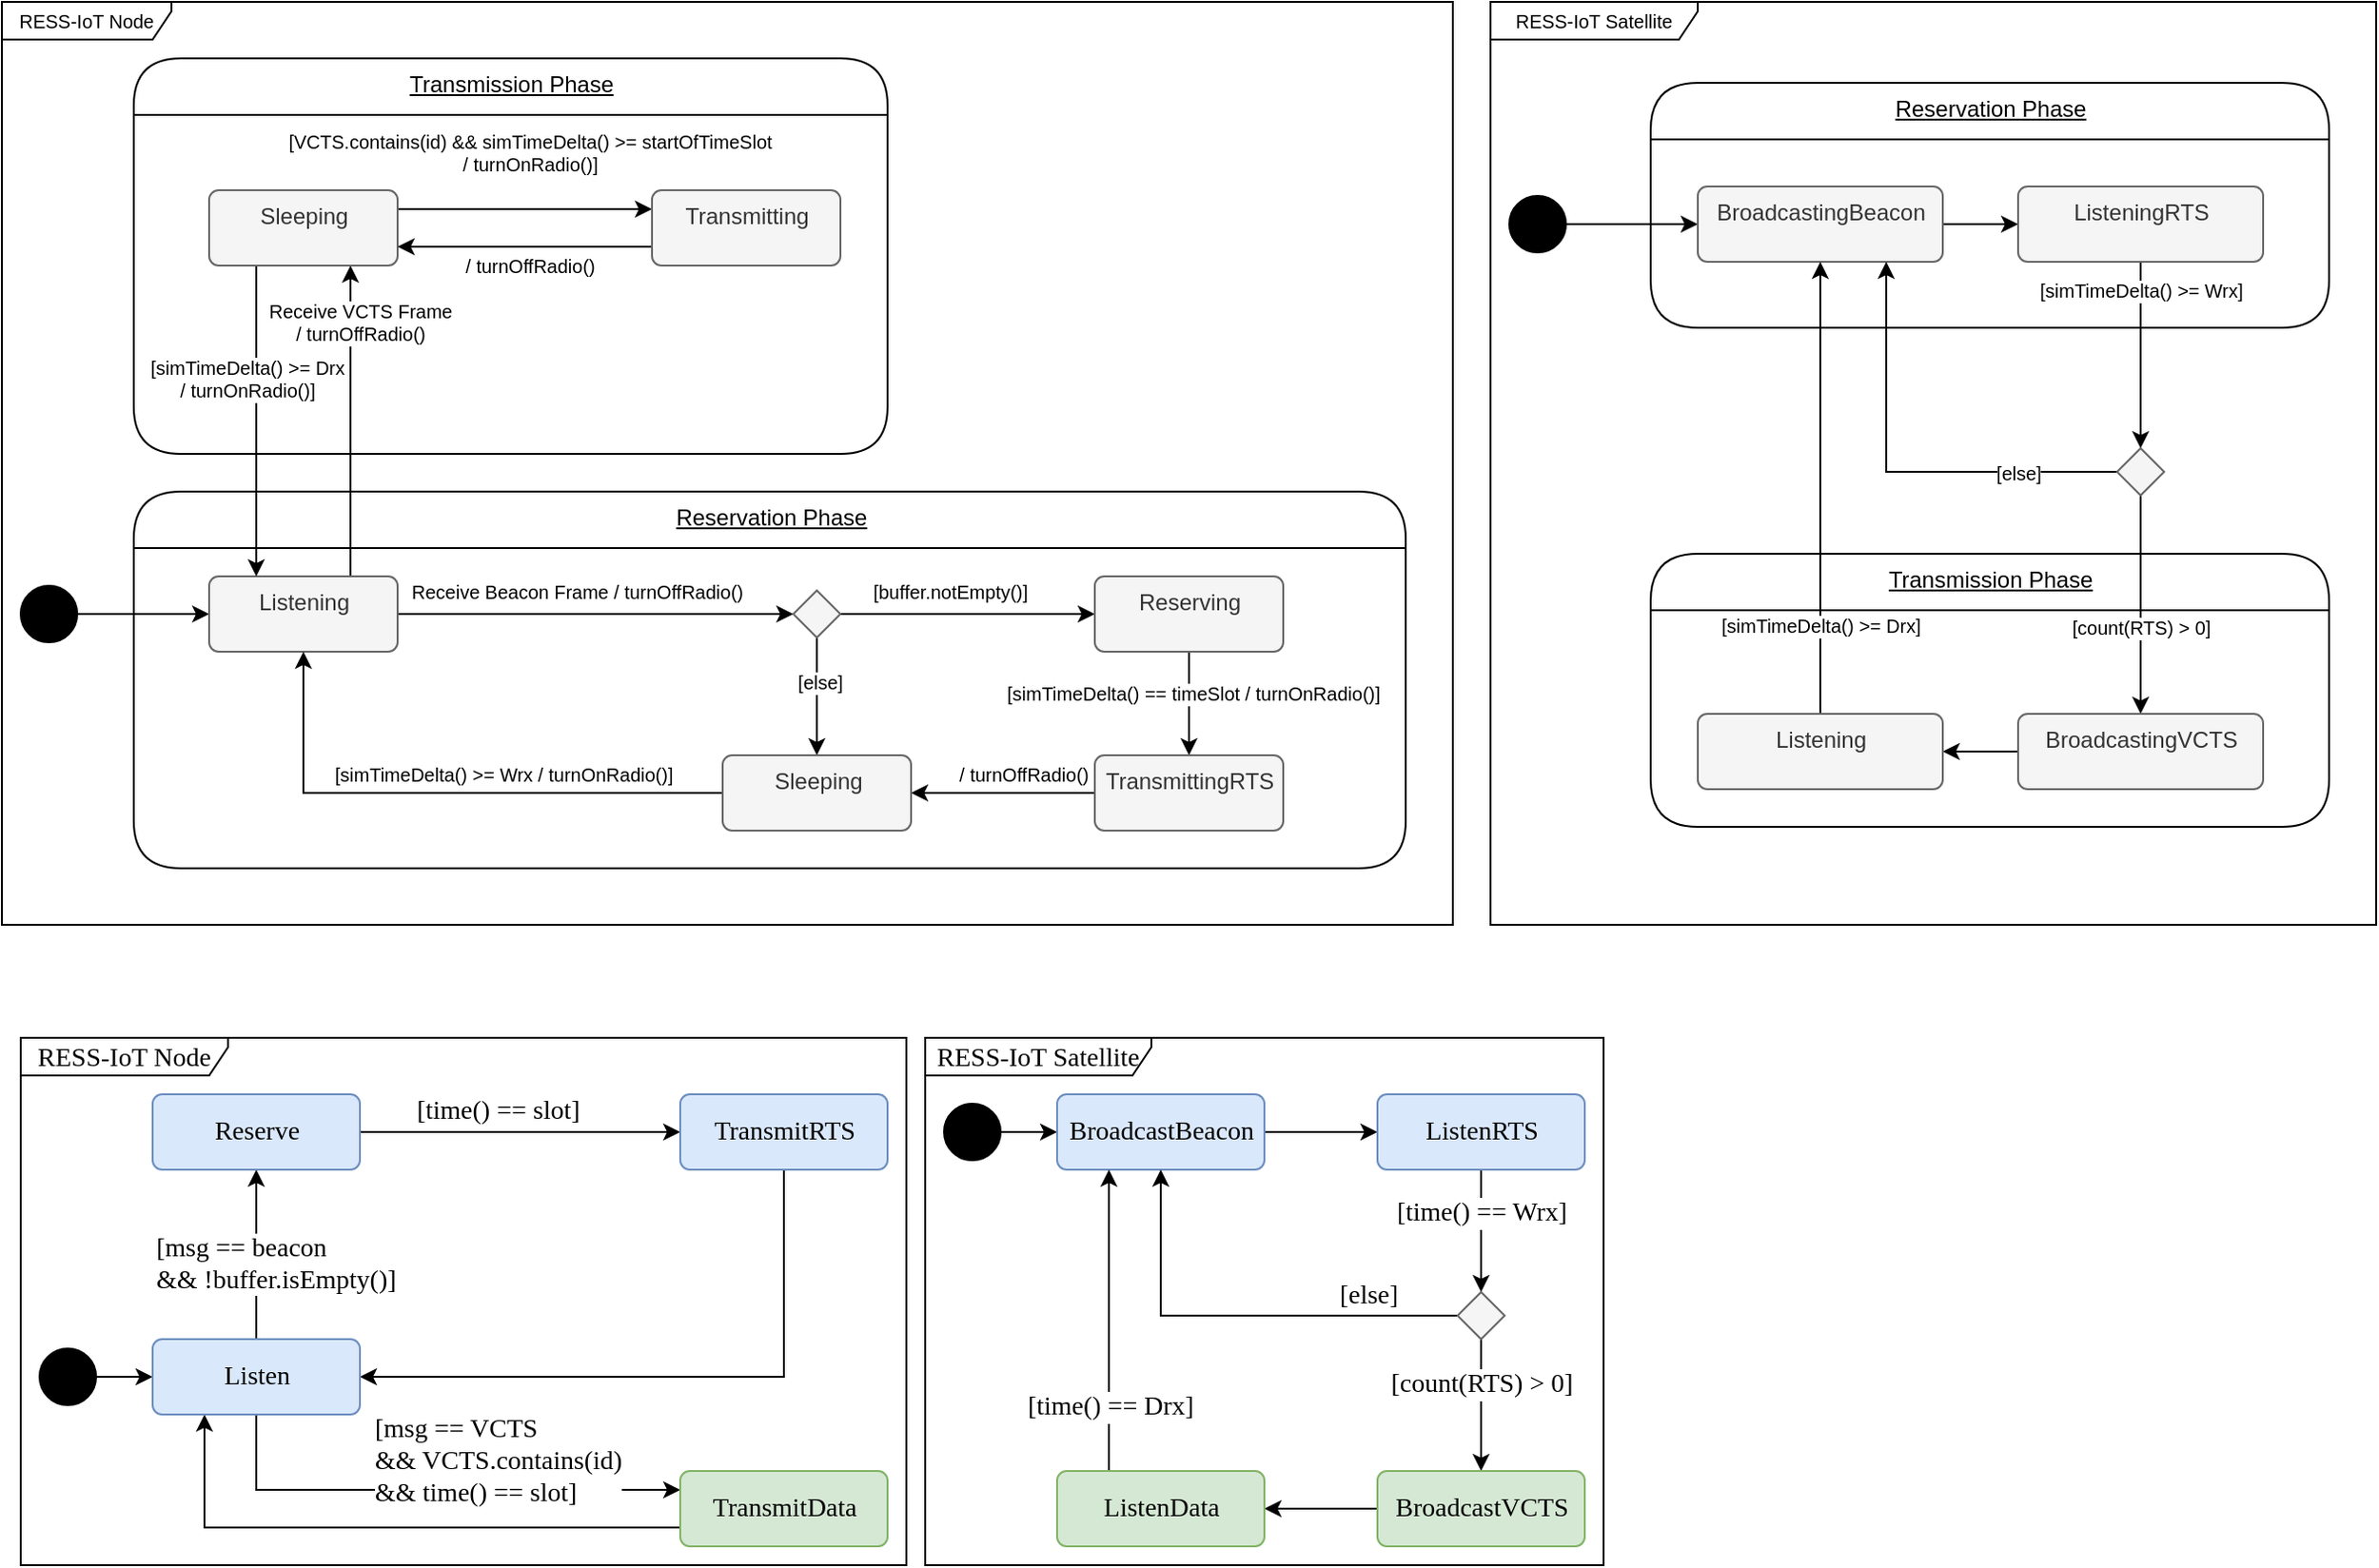 <mxfile version="23.1.1" type="device">
  <diagram name="Page-1" id="oDc3wpAQfI7ioU7hYmMU">
    <mxGraphModel dx="2607" dy="1495" grid="1" gridSize="10" guides="1" tooltips="1" connect="1" arrows="1" fold="1" page="1" pageScale="1" pageWidth="850" pageHeight="1100" math="0" shadow="0">
      <root>
        <mxCell id="0" />
        <mxCell id="1" parent="0" />
        <mxCell id="FGtBUyL6JA8Mm2RDhYlo-16" value="RESS-IoT Node" style="shape=umlFrame;whiteSpace=wrap;html=1;fontSize=10;width=90;height=20;" parent="1" vertex="1">
          <mxGeometry x="10" y="60" width="770" height="490" as="geometry" />
        </mxCell>
        <mxCell id="JEK4tEj3AflBzS3-uIfd-3" value="Transmission Phase" style="swimlane;fontStyle=4;align=center;verticalAlign=top;childLayout=stackLayout;horizontal=1;startSize=30;horizontalStack=0;resizeParent=1;resizeParentMax=0;resizeLast=0;collapsible=0;marginBottom=0;html=1;rounded=1;absoluteArcSize=1;arcSize=50;" parent="1" vertex="1">
          <mxGeometry x="80" y="90" width="400" height="210" as="geometry" />
        </mxCell>
        <mxCell id="JEK4tEj3AflBzS3-uIfd-10" value="Reservation Phase" style="swimlane;fontStyle=4;align=center;verticalAlign=top;childLayout=stackLayout;horizontal=1;startSize=30;horizontalStack=0;resizeParent=1;resizeParentMax=0;resizeLast=0;collapsible=0;marginBottom=0;html=1;rounded=1;absoluteArcSize=1;arcSize=50;" parent="1" vertex="1">
          <mxGeometry x="80" y="320" width="675" height="200" as="geometry" />
        </mxCell>
        <mxCell id="JEK4tEj3AflBzS3-uIfd-16" style="edgeStyle=orthogonalEdgeStyle;rounded=0;orthogonalLoop=1;jettySize=auto;html=1;" parent="1" source="JEK4tEj3AflBzS3-uIfd-11" target="JEK4tEj3AflBzS3-uIfd-15" edge="1">
          <mxGeometry relative="1" as="geometry" />
        </mxCell>
        <mxCell id="JEK4tEj3AflBzS3-uIfd-11" value="" style="ellipse;fillColor=strokeColor;" parent="1" vertex="1">
          <mxGeometry x="20" y="370" width="30" height="30" as="geometry" />
        </mxCell>
        <mxCell id="JEK4tEj3AflBzS3-uIfd-19" style="edgeStyle=orthogonalEdgeStyle;rounded=0;orthogonalLoop=1;jettySize=auto;html=1;" parent="1" source="JEK4tEj3AflBzS3-uIfd-15" target="JEK4tEj3AflBzS3-uIfd-18" edge="1">
          <mxGeometry relative="1" as="geometry" />
        </mxCell>
        <mxCell id="JEK4tEj3AflBzS3-uIfd-29" value="Receive Beacon Frame / turnOffRadio()" style="edgeLabel;html=1;align=center;verticalAlign=middle;resizable=0;points=[];fontSize=10;" parent="JEK4tEj3AflBzS3-uIfd-19" vertex="1" connectable="0">
          <mxGeometry x="-0.206" y="-2" relative="1" as="geometry">
            <mxPoint x="11" y="-14" as="offset" />
          </mxGeometry>
        </mxCell>
        <mxCell id="FGtBUyL6JA8Mm2RDhYlo-7" style="edgeStyle=orthogonalEdgeStyle;rounded=0;orthogonalLoop=1;jettySize=auto;html=1;fontSize=10;exitX=0.75;exitY=0;exitDx=0;exitDy=0;entryX=0.75;entryY=1;entryDx=0;entryDy=0;" parent="1" source="JEK4tEj3AflBzS3-uIfd-15" target="FGtBUyL6JA8Mm2RDhYlo-6" edge="1">
          <mxGeometry relative="1" as="geometry" />
        </mxCell>
        <mxCell id="FGtBUyL6JA8Mm2RDhYlo-8" value="Receive VCTS Frame&lt;br&gt;/ turnOffRadio()" style="edgeLabel;html=1;align=center;verticalAlign=middle;resizable=0;points=[];fontSize=10;" parent="FGtBUyL6JA8Mm2RDhYlo-7" vertex="1" connectable="0">
          <mxGeometry x="0.319" y="-1" relative="1" as="geometry">
            <mxPoint x="4" y="-26" as="offset" />
          </mxGeometry>
        </mxCell>
        <mxCell id="JEK4tEj3AflBzS3-uIfd-15" value="Listening" style="html=1;align=center;verticalAlign=top;rounded=1;absoluteArcSize=1;arcSize=10;dashed=0;fillColor=#f5f5f5;fontColor=#333333;strokeColor=#666666;" parent="1" vertex="1">
          <mxGeometry x="120" y="365" width="100" height="40" as="geometry" />
        </mxCell>
        <mxCell id="JEK4tEj3AflBzS3-uIfd-22" style="edgeStyle=orthogonalEdgeStyle;rounded=0;orthogonalLoop=1;jettySize=auto;html=1;" parent="1" source="JEK4tEj3AflBzS3-uIfd-18" target="JEK4tEj3AflBzS3-uIfd-21" edge="1">
          <mxGeometry relative="1" as="geometry" />
        </mxCell>
        <mxCell id="FGtBUyL6JA8Mm2RDhYlo-1" value="[buffer.notEmpty()]" style="edgeLabel;html=1;align=center;verticalAlign=middle;resizable=0;points=[];fontSize=10;" parent="JEK4tEj3AflBzS3-uIfd-22" vertex="1" connectable="0">
          <mxGeometry x="-0.139" y="-3" relative="1" as="geometry">
            <mxPoint y="-15" as="offset" />
          </mxGeometry>
        </mxCell>
        <mxCell id="JEK4tEj3AflBzS3-uIfd-28" style="edgeStyle=orthogonalEdgeStyle;rounded=0;orthogonalLoop=1;jettySize=auto;html=1;" parent="1" source="JEK4tEj3AflBzS3-uIfd-18" target="JEK4tEj3AflBzS3-uIfd-24" edge="1">
          <mxGeometry relative="1" as="geometry" />
        </mxCell>
        <mxCell id="FGtBUyL6JA8Mm2RDhYlo-4" value="[else]" style="edgeLabel;html=1;align=center;verticalAlign=middle;resizable=0;points=[];fontSize=10;" parent="JEK4tEj3AflBzS3-uIfd-28" vertex="1" connectable="0">
          <mxGeometry x="-0.257" y="1" relative="1" as="geometry">
            <mxPoint as="offset" />
          </mxGeometry>
        </mxCell>
        <mxCell id="JEK4tEj3AflBzS3-uIfd-18" value="" style="rhombus;whiteSpace=wrap;html=1;fillColor=#f5f5f5;fontColor=#333333;strokeColor=#666666;" parent="1" vertex="1">
          <mxGeometry x="430" y="372.5" width="25" height="25" as="geometry" />
        </mxCell>
        <mxCell id="JEK4tEj3AflBzS3-uIfd-25" style="edgeStyle=orthogonalEdgeStyle;rounded=0;orthogonalLoop=1;jettySize=auto;html=1;" parent="1" source="JEK4tEj3AflBzS3-uIfd-21" target="JEK4tEj3AflBzS3-uIfd-23" edge="1">
          <mxGeometry relative="1" as="geometry">
            <Array as="points">
              <mxPoint x="640" y="430" />
              <mxPoint x="640" y="430" />
            </Array>
          </mxGeometry>
        </mxCell>
        <mxCell id="FGtBUyL6JA8Mm2RDhYlo-2" value="[simTimeDelta() == timeSlot / turnOnRadio()]" style="edgeLabel;html=1;align=center;verticalAlign=middle;resizable=0;points=[];fontSize=10;" parent="JEK4tEj3AflBzS3-uIfd-25" vertex="1" connectable="0">
          <mxGeometry x="-0.221" y="2" relative="1" as="geometry">
            <mxPoint as="offset" />
          </mxGeometry>
        </mxCell>
        <mxCell id="JEK4tEj3AflBzS3-uIfd-21" value="Reserving" style="html=1;align=center;verticalAlign=top;rounded=1;absoluteArcSize=1;arcSize=10;dashed=0;fillColor=#f5f5f5;fontColor=#333333;strokeColor=#666666;" parent="1" vertex="1">
          <mxGeometry x="590" y="365" width="100" height="40" as="geometry" />
        </mxCell>
        <mxCell id="JEK4tEj3AflBzS3-uIfd-26" style="edgeStyle=orthogonalEdgeStyle;rounded=0;orthogonalLoop=1;jettySize=auto;html=1;" parent="1" source="JEK4tEj3AflBzS3-uIfd-23" target="JEK4tEj3AflBzS3-uIfd-24" edge="1">
          <mxGeometry relative="1" as="geometry" />
        </mxCell>
        <mxCell id="FGtBUyL6JA8Mm2RDhYlo-3" value="/ turnOffRadio()" style="edgeLabel;html=1;align=center;verticalAlign=middle;resizable=0;points=[];fontSize=10;" parent="JEK4tEj3AflBzS3-uIfd-26" vertex="1" connectable="0">
          <mxGeometry x="0.345" y="-4" relative="1" as="geometry">
            <mxPoint x="27" y="-6" as="offset" />
          </mxGeometry>
        </mxCell>
        <mxCell id="JEK4tEj3AflBzS3-uIfd-23" value="TransmittingRTS" style="html=1;align=center;verticalAlign=top;rounded=1;absoluteArcSize=1;arcSize=10;dashed=0;fillColor=#f5f5f5;fontColor=#333333;strokeColor=#666666;" parent="1" vertex="1">
          <mxGeometry x="590" y="460" width="100" height="40" as="geometry" />
        </mxCell>
        <mxCell id="JEK4tEj3AflBzS3-uIfd-27" style="edgeStyle=orthogonalEdgeStyle;rounded=0;orthogonalLoop=1;jettySize=auto;html=1;" parent="1" source="JEK4tEj3AflBzS3-uIfd-24" target="JEK4tEj3AflBzS3-uIfd-15" edge="1">
          <mxGeometry relative="1" as="geometry" />
        </mxCell>
        <mxCell id="FGtBUyL6JA8Mm2RDhYlo-5" value="[simTimeDelta() &amp;gt;= Wrx / turnOnRadio()]" style="edgeLabel;html=1;align=center;verticalAlign=middle;resizable=0;points=[];fontSize=10;" parent="JEK4tEj3AflBzS3-uIfd-27" vertex="1" connectable="0">
          <mxGeometry x="-0.143" y="3" relative="1" as="geometry">
            <mxPoint x="11" y="-13" as="offset" />
          </mxGeometry>
        </mxCell>
        <mxCell id="JEK4tEj3AflBzS3-uIfd-24" value="Sleeping" style="html=1;align=center;verticalAlign=top;rounded=1;absoluteArcSize=1;arcSize=10;dashed=0;fillColor=#f5f5f5;fontColor=#333333;strokeColor=#666666;" parent="1" vertex="1">
          <mxGeometry x="392.5" y="460" width="100" height="40" as="geometry" />
        </mxCell>
        <mxCell id="FGtBUyL6JA8Mm2RDhYlo-10" style="edgeStyle=orthogonalEdgeStyle;rounded=0;orthogonalLoop=1;jettySize=auto;html=1;fontSize=10;exitX=1;exitY=0.25;exitDx=0;exitDy=0;entryX=0;entryY=0.25;entryDx=0;entryDy=0;" parent="1" source="FGtBUyL6JA8Mm2RDhYlo-6" target="FGtBUyL6JA8Mm2RDhYlo-9" edge="1">
          <mxGeometry relative="1" as="geometry" />
        </mxCell>
        <mxCell id="FGtBUyL6JA8Mm2RDhYlo-11" value="[VCTS.contains(id) &amp;amp;&amp;amp; simTimeDelta() &amp;gt;= startOfTimeSlot&lt;br&gt;/ turnOnRadio()]" style="edgeLabel;html=1;align=center;verticalAlign=middle;resizable=0;points=[];fontSize=10;" parent="FGtBUyL6JA8Mm2RDhYlo-10" vertex="1" connectable="0">
          <mxGeometry x="-0.372" y="-2" relative="1" as="geometry">
            <mxPoint x="27" y="-32" as="offset" />
          </mxGeometry>
        </mxCell>
        <mxCell id="FGtBUyL6JA8Mm2RDhYlo-14" style="edgeStyle=orthogonalEdgeStyle;rounded=0;orthogonalLoop=1;jettySize=auto;html=1;exitX=0.25;exitY=1;exitDx=0;exitDy=0;entryX=0.25;entryY=0;entryDx=0;entryDy=0;fontSize=10;" parent="1" source="FGtBUyL6JA8Mm2RDhYlo-6" target="JEK4tEj3AflBzS3-uIfd-15" edge="1">
          <mxGeometry relative="1" as="geometry" />
        </mxCell>
        <mxCell id="FGtBUyL6JA8Mm2RDhYlo-15" value="[simTimeDelta() &amp;gt;= Drx &lt;br&gt;/ turnOnRadio()]" style="edgeLabel;html=1;align=center;verticalAlign=middle;resizable=0;points=[];fontSize=10;" parent="FGtBUyL6JA8Mm2RDhYlo-14" vertex="1" connectable="0">
          <mxGeometry x="-0.241" y="-1" relative="1" as="geometry">
            <mxPoint x="-4" y="-3" as="offset" />
          </mxGeometry>
        </mxCell>
        <mxCell id="FGtBUyL6JA8Mm2RDhYlo-6" value="Sleeping" style="html=1;align=center;verticalAlign=top;rounded=1;absoluteArcSize=1;arcSize=10;dashed=0;fillColor=#f5f5f5;fontColor=#333333;strokeColor=#666666;" parent="1" vertex="1">
          <mxGeometry x="120" y="160" width="100" height="40" as="geometry" />
        </mxCell>
        <mxCell id="FGtBUyL6JA8Mm2RDhYlo-12" style="edgeStyle=orthogonalEdgeStyle;rounded=0;orthogonalLoop=1;jettySize=auto;html=1;exitX=0;exitY=0.75;exitDx=0;exitDy=0;entryX=1;entryY=0.75;entryDx=0;entryDy=0;fontSize=10;" parent="1" source="FGtBUyL6JA8Mm2RDhYlo-9" target="FGtBUyL6JA8Mm2RDhYlo-6" edge="1">
          <mxGeometry relative="1" as="geometry" />
        </mxCell>
        <mxCell id="FGtBUyL6JA8Mm2RDhYlo-13" value="/ turnOffRadio()" style="edgeLabel;html=1;align=center;verticalAlign=middle;resizable=0;points=[];fontSize=10;" parent="FGtBUyL6JA8Mm2RDhYlo-12" vertex="1" connectable="0">
          <mxGeometry x="-0.119" y="-3" relative="1" as="geometry">
            <mxPoint x="-6" y="13" as="offset" />
          </mxGeometry>
        </mxCell>
        <mxCell id="FGtBUyL6JA8Mm2RDhYlo-9" value="Transmitting" style="html=1;align=center;verticalAlign=top;rounded=1;absoluteArcSize=1;arcSize=10;dashed=0;fillColor=#f5f5f5;fontColor=#333333;strokeColor=#666666;" parent="1" vertex="1">
          <mxGeometry x="355" y="160" width="100" height="40" as="geometry" />
        </mxCell>
        <mxCell id="UScVOugEldGIFSBaRqga-1" value="Transmission Phase" style="swimlane;fontStyle=4;align=center;verticalAlign=top;childLayout=stackLayout;horizontal=1;startSize=30;horizontalStack=0;resizeParent=1;resizeParentMax=0;resizeLast=0;collapsible=0;marginBottom=0;html=1;rounded=1;absoluteArcSize=1;arcSize=50;" parent="1" vertex="1">
          <mxGeometry x="885" y="353" width="360" height="145" as="geometry" />
        </mxCell>
        <mxCell id="UScVOugEldGIFSBaRqga-2" value="Reservation Phase" style="swimlane;fontStyle=4;align=center;verticalAlign=top;childLayout=stackLayout;horizontal=1;startSize=30;horizontalStack=0;resizeParent=1;resizeParentMax=0;resizeLast=0;collapsible=0;marginBottom=0;html=1;rounded=1;absoluteArcSize=1;arcSize=50;" parent="1" vertex="1">
          <mxGeometry x="885" y="103" width="360" height="130" as="geometry" />
        </mxCell>
        <mxCell id="UScVOugEldGIFSBaRqga-3" style="edgeStyle=orthogonalEdgeStyle;rounded=0;orthogonalLoop=1;jettySize=auto;html=1;" parent="1" source="UScVOugEldGIFSBaRqga-4" target="UScVOugEldGIFSBaRqga-6" edge="1">
          <mxGeometry relative="1" as="geometry" />
        </mxCell>
        <mxCell id="UScVOugEldGIFSBaRqga-4" value="" style="ellipse;fillColor=strokeColor;" parent="1" vertex="1">
          <mxGeometry x="810" y="163" width="30" height="30" as="geometry" />
        </mxCell>
        <mxCell id="UScVOugEldGIFSBaRqga-5" style="edgeStyle=orthogonalEdgeStyle;rounded=0;orthogonalLoop=1;jettySize=auto;html=1;fontSize=10;" parent="1" source="UScVOugEldGIFSBaRqga-6" target="UScVOugEldGIFSBaRqga-10" edge="1">
          <mxGeometry relative="1" as="geometry" />
        </mxCell>
        <mxCell id="UScVOugEldGIFSBaRqga-6" value="BroadcastingBeacon" style="html=1;align=center;verticalAlign=top;rounded=1;absoluteArcSize=1;arcSize=10;dashed=0;fillColor=#f5f5f5;fontColor=#333333;strokeColor=#666666;" parent="1" vertex="1">
          <mxGeometry x="910" y="158" width="130" height="40" as="geometry" />
        </mxCell>
        <mxCell id="UScVOugEldGIFSBaRqga-7" value="RESS-IoT Satellite" style="shape=umlFrame;whiteSpace=wrap;html=1;fontSize=10;width=110;height=20;" parent="1" vertex="1">
          <mxGeometry x="800" y="60" width="470" height="490" as="geometry" />
        </mxCell>
        <mxCell id="UScVOugEldGIFSBaRqga-8" style="edgeStyle=orthogonalEdgeStyle;rounded=0;orthogonalLoop=1;jettySize=auto;html=1;fontSize=10;" parent="1" source="UScVOugEldGIFSBaRqga-10" target="UScVOugEldGIFSBaRqga-15" edge="1">
          <mxGeometry relative="1" as="geometry" />
        </mxCell>
        <mxCell id="UScVOugEldGIFSBaRqga-9" value="[simTimeDelta() &amp;gt;= Wrx]" style="edgeLabel;html=1;align=center;verticalAlign=middle;resizable=0;points=[];fontSize=10;" parent="UScVOugEldGIFSBaRqga-8" vertex="1" connectable="0">
          <mxGeometry x="-0.26" y="3" relative="1" as="geometry">
            <mxPoint x="-3" y="-22" as="offset" />
          </mxGeometry>
        </mxCell>
        <mxCell id="UScVOugEldGIFSBaRqga-10" value="ListeningRTS" style="html=1;align=center;verticalAlign=top;rounded=1;absoluteArcSize=1;arcSize=10;dashed=0;fillColor=#f5f5f5;fontColor=#333333;strokeColor=#666666;" parent="1" vertex="1">
          <mxGeometry x="1080" y="158" width="130" height="40" as="geometry" />
        </mxCell>
        <mxCell id="UScVOugEldGIFSBaRqga-11" style="edgeStyle=orthogonalEdgeStyle;rounded=0;orthogonalLoop=1;jettySize=auto;html=1;fontSize=10;exitX=0;exitY=0.5;exitDx=0;exitDy=0;" parent="1" source="UScVOugEldGIFSBaRqga-15" target="UScVOugEldGIFSBaRqga-6" edge="1">
          <mxGeometry relative="1" as="geometry">
            <Array as="points">
              <mxPoint x="1010" y="310" />
            </Array>
          </mxGeometry>
        </mxCell>
        <mxCell id="UScVOugEldGIFSBaRqga-12" value="[else]" style="edgeLabel;html=1;align=center;verticalAlign=middle;resizable=0;points=[];fontSize=10;" parent="UScVOugEldGIFSBaRqga-11" vertex="1" connectable="0">
          <mxGeometry x="-0.106" relative="1" as="geometry">
            <mxPoint x="52" as="offset" />
          </mxGeometry>
        </mxCell>
        <mxCell id="UScVOugEldGIFSBaRqga-13" style="edgeStyle=orthogonalEdgeStyle;rounded=0;orthogonalLoop=1;jettySize=auto;html=1;fontSize=10;exitX=0.5;exitY=1;exitDx=0;exitDy=0;" parent="1" source="UScVOugEldGIFSBaRqga-15" target="UScVOugEldGIFSBaRqga-17" edge="1">
          <mxGeometry relative="1" as="geometry">
            <mxPoint x="1145" y="333" as="sourcePoint" />
          </mxGeometry>
        </mxCell>
        <mxCell id="UScVOugEldGIFSBaRqga-14" value="[count(RTS) &amp;gt; 0]" style="edgeLabel;html=1;align=center;verticalAlign=middle;resizable=0;points=[];fontSize=10;" parent="UScVOugEldGIFSBaRqga-13" vertex="1" connectable="0">
          <mxGeometry x="-0.292" y="1" relative="1" as="geometry">
            <mxPoint x="-1" y="29" as="offset" />
          </mxGeometry>
        </mxCell>
        <mxCell id="UScVOugEldGIFSBaRqga-15" value="" style="rhombus;whiteSpace=wrap;html=1;fillColor=#f5f5f5;fontColor=#333333;strokeColor=#666666;" parent="1" vertex="1">
          <mxGeometry x="1132.5" y="297" width="25" height="25" as="geometry" />
        </mxCell>
        <mxCell id="UScVOugEldGIFSBaRqga-16" style="edgeStyle=orthogonalEdgeStyle;rounded=0;orthogonalLoop=1;jettySize=auto;html=1;fontSize=10;" parent="1" source="UScVOugEldGIFSBaRqga-17" target="UScVOugEldGIFSBaRqga-20" edge="1">
          <mxGeometry relative="1" as="geometry" />
        </mxCell>
        <mxCell id="UScVOugEldGIFSBaRqga-17" value="BroadcastingVCTS" style="html=1;align=center;verticalAlign=top;rounded=1;absoluteArcSize=1;arcSize=10;dashed=0;fillColor=#f5f5f5;fontColor=#333333;strokeColor=#666666;" parent="1" vertex="1">
          <mxGeometry x="1080" y="438" width="130" height="40" as="geometry" />
        </mxCell>
        <mxCell id="UScVOugEldGIFSBaRqga-18" style="edgeStyle=orthogonalEdgeStyle;rounded=0;orthogonalLoop=1;jettySize=auto;html=1;fontSize=10;" parent="1" source="UScVOugEldGIFSBaRqga-20" target="UScVOugEldGIFSBaRqga-6" edge="1">
          <mxGeometry relative="1" as="geometry" />
        </mxCell>
        <mxCell id="UScVOugEldGIFSBaRqga-19" value="[simTimeDelta() &amp;gt;= Drx]" style="edgeLabel;html=1;align=center;verticalAlign=middle;resizable=0;points=[];fontSize=10;" parent="UScVOugEldGIFSBaRqga-18" vertex="1" connectable="0">
          <mxGeometry x="-0.366" y="1" relative="1" as="geometry">
            <mxPoint x="1" y="29" as="offset" />
          </mxGeometry>
        </mxCell>
        <mxCell id="UScVOugEldGIFSBaRqga-20" value="Listening" style="html=1;align=center;verticalAlign=top;rounded=1;absoluteArcSize=1;arcSize=10;dashed=0;fillColor=#f5f5f5;fontColor=#333333;strokeColor=#666666;" parent="1" vertex="1">
          <mxGeometry x="910" y="438" width="130" height="40" as="geometry" />
        </mxCell>
        <mxCell id="pKoaOCT2vMHNrln-PEMg-1" value="&lt;font style=&quot;font-size: 14px;&quot; face=&quot;Times New Roman&quot;&gt;RESS-IoT Node&lt;/font&gt;" style="shape=umlFrame;whiteSpace=wrap;html=1;fontSize=14;width=110;height=20;" vertex="1" parent="1">
          <mxGeometry x="20" y="610" width="470" height="280" as="geometry" />
        </mxCell>
        <mxCell id="pKoaOCT2vMHNrln-PEMg-2" value="&lt;font style=&quot;font-size: 14px;&quot; face=&quot;Times New Roman&quot;&gt;RESS-IoT Satellite&lt;/font&gt;" style="shape=umlFrame;whiteSpace=wrap;html=1;fontSize=14;width=120;height=20;" vertex="1" parent="1">
          <mxGeometry x="500" y="610" width="360" height="280" as="geometry" />
        </mxCell>
        <mxCell id="pKoaOCT2vMHNrln-PEMg-3" style="edgeStyle=orthogonalEdgeStyle;rounded=0;orthogonalLoop=1;jettySize=auto;html=1;exitX=1;exitY=0.5;exitDx=0;exitDy=0;entryX=0;entryY=0.5;entryDx=0;entryDy=0;fontFamily=Times New Roman;fontSize=14;" edge="1" parent="1" source="pKoaOCT2vMHNrln-PEMg-4" target="pKoaOCT2vMHNrln-PEMg-33">
          <mxGeometry relative="1" as="geometry">
            <mxPoint x="80" y="790" as="targetPoint" />
          </mxGeometry>
        </mxCell>
        <mxCell id="pKoaOCT2vMHNrln-PEMg-4" value="" style="ellipse;fillColor=strokeColor;fontFamily=Times New Roman;fontSize=14;" vertex="1" parent="1">
          <mxGeometry x="30" y="775" width="30" height="30" as="geometry" />
        </mxCell>
        <mxCell id="pKoaOCT2vMHNrln-PEMg-5" style="edgeStyle=orthogonalEdgeStyle;rounded=0;orthogonalLoop=1;jettySize=auto;html=1;entryX=0.5;entryY=1;entryDx=0;entryDy=0;exitX=0.5;exitY=0;exitDx=0;exitDy=0;fontFamily=Times New Roman;fontSize=14;" edge="1" parent="1" source="pKoaOCT2vMHNrln-PEMg-33" target="pKoaOCT2vMHNrln-PEMg-11">
          <mxGeometry relative="1" as="geometry">
            <mxPoint x="155" y="770" as="sourcePoint" />
            <mxPoint x="155" y="680" as="targetPoint" />
            <Array as="points">
              <mxPoint x="145" y="760" />
              <mxPoint x="145" y="760" />
            </Array>
          </mxGeometry>
        </mxCell>
        <mxCell id="pKoaOCT2vMHNrln-PEMg-6" value="[msg == beacon&lt;br style=&quot;font-size: 14px;&quot;&gt;&amp;amp;&amp;amp; !buffer.isEmpty()]" style="edgeLabel;html=1;align=left;verticalAlign=middle;resizable=0;points=[];fontFamily=Times New Roman;fontSize=14;" vertex="1" connectable="0" parent="pKoaOCT2vMHNrln-PEMg-5">
          <mxGeometry x="-0.31" y="2" relative="1" as="geometry">
            <mxPoint x="-53" y="-9" as="offset" />
          </mxGeometry>
        </mxCell>
        <mxCell id="pKoaOCT2vMHNrln-PEMg-7" style="edgeStyle=orthogonalEdgeStyle;rounded=0;orthogonalLoop=1;jettySize=auto;html=1;entryX=0;entryY=0.25;entryDx=0;entryDy=0;fontFamily=Times New Roman;fontSize=14;exitX=0.5;exitY=1;exitDx=0;exitDy=0;" edge="1" parent="1" source="pKoaOCT2vMHNrln-PEMg-33" target="pKoaOCT2vMHNrln-PEMg-32">
          <mxGeometry relative="1" as="geometry">
            <mxPoint x="60" y="1050" as="sourcePoint" />
            <mxPoint x="95" y="980.0" as="targetPoint" />
          </mxGeometry>
        </mxCell>
        <mxCell id="pKoaOCT2vMHNrln-PEMg-8" value="[msg == VCTS&lt;br style=&quot;font-size: 14px;&quot;&gt;&amp;amp;&amp;amp; VCTS.contains(id)&lt;br style=&quot;font-size: 14px;&quot;&gt;&amp;amp;&amp;amp; time() == slot]" style="edgeLabel;html=1;align=left;verticalAlign=middle;resizable=0;points=[];fontFamily=Times New Roman;fontSize=14;labelBackgroundColor=default;" vertex="1" connectable="0" parent="pKoaOCT2vMHNrln-PEMg-7">
          <mxGeometry x="0.286" relative="1" as="geometry">
            <mxPoint x="-70" y="-15" as="offset" />
          </mxGeometry>
        </mxCell>
        <mxCell id="pKoaOCT2vMHNrln-PEMg-9" style="edgeStyle=orthogonalEdgeStyle;rounded=0;orthogonalLoop=1;jettySize=auto;html=1;fontFamily=Times New Roman;fontSize=14;" edge="1" parent="1" source="pKoaOCT2vMHNrln-PEMg-11" target="pKoaOCT2vMHNrln-PEMg-13">
          <mxGeometry relative="1" as="geometry" />
        </mxCell>
        <mxCell id="pKoaOCT2vMHNrln-PEMg-10" value="[time() == slot]" style="edgeLabel;html=1;align=center;verticalAlign=middle;resizable=0;points=[];fontFamily=Times New Roman;fontSize=14;" vertex="1" connectable="0" parent="pKoaOCT2vMHNrln-PEMg-9">
          <mxGeometry x="-0.215" y="1" relative="1" as="geometry">
            <mxPoint x="6" y="-10" as="offset" />
          </mxGeometry>
        </mxCell>
        <mxCell id="pKoaOCT2vMHNrln-PEMg-11" value="Reserve" style="html=1;align=center;verticalAlign=middle;rounded=1;absoluteArcSize=1;arcSize=10;dashed=0;fillColor=#dae8fc;strokeColor=#6c8ebf;fontFamily=Times New Roman;fontSize=14;" vertex="1" parent="1">
          <mxGeometry x="90" y="640" width="110" height="40" as="geometry" />
        </mxCell>
        <mxCell id="pKoaOCT2vMHNrln-PEMg-12" style="edgeStyle=orthogonalEdgeStyle;rounded=0;orthogonalLoop=1;jettySize=auto;html=1;entryX=1;entryY=0.5;entryDx=0;entryDy=0;exitX=0.5;exitY=1;exitDx=0;exitDy=0;fontSize=14;" edge="1" parent="1" source="pKoaOCT2vMHNrln-PEMg-13" target="pKoaOCT2vMHNrln-PEMg-33">
          <mxGeometry relative="1" as="geometry">
            <Array as="points">
              <mxPoint x="425" y="790" />
            </Array>
          </mxGeometry>
        </mxCell>
        <mxCell id="pKoaOCT2vMHNrln-PEMg-13" value="TransmitRTS" style="html=1;align=center;verticalAlign=middle;rounded=1;absoluteArcSize=1;arcSize=10;dashed=0;fillColor=#dae8fc;strokeColor=#6c8ebf;fontFamily=Times New Roman;fontSize=14;" vertex="1" parent="1">
          <mxGeometry x="370" y="640" width="110" height="40" as="geometry" />
        </mxCell>
        <mxCell id="pKoaOCT2vMHNrln-PEMg-14" style="edgeStyle=orthogonalEdgeStyle;rounded=0;orthogonalLoop=1;jettySize=auto;html=1;exitX=0;exitY=0.75;exitDx=0;exitDy=0;fontFamily=Times New Roman;fontSize=14;entryX=0.25;entryY=1;entryDx=0;entryDy=0;" edge="1" parent="1" source="pKoaOCT2vMHNrln-PEMg-32" target="pKoaOCT2vMHNrln-PEMg-33">
          <mxGeometry relative="1" as="geometry">
            <mxPoint x="145" y="980.0" as="sourcePoint" />
            <mxPoint x="210" y="1060" as="targetPoint" />
          </mxGeometry>
        </mxCell>
        <mxCell id="pKoaOCT2vMHNrln-PEMg-15" style="edgeStyle=orthogonalEdgeStyle;rounded=0;orthogonalLoop=1;jettySize=auto;html=1;fontFamily=Times New Roman;fontSize=14;" edge="1" parent="1" source="pKoaOCT2vMHNrln-PEMg-16" target="pKoaOCT2vMHNrln-PEMg-18">
          <mxGeometry relative="1" as="geometry" />
        </mxCell>
        <mxCell id="pKoaOCT2vMHNrln-PEMg-16" value="" style="ellipse;fillColor=strokeColor;fontFamily=Times New Roman;fontSize=14;" vertex="1" parent="1">
          <mxGeometry x="510" y="645" width="30" height="30" as="geometry" />
        </mxCell>
        <mxCell id="pKoaOCT2vMHNrln-PEMg-17" style="edgeStyle=orthogonalEdgeStyle;rounded=0;orthogonalLoop=1;jettySize=auto;html=1;fontSize=14;fontFamily=Times New Roman;" edge="1" parent="1" source="pKoaOCT2vMHNrln-PEMg-18" target="pKoaOCT2vMHNrln-PEMg-21">
          <mxGeometry relative="1" as="geometry" />
        </mxCell>
        <mxCell id="pKoaOCT2vMHNrln-PEMg-18" value="BroadcastBeacon" style="html=1;align=center;verticalAlign=middle;rounded=1;absoluteArcSize=1;arcSize=10;dashed=0;fillColor=#dae8fc;strokeColor=#6c8ebf;fontFamily=Times New Roman;fontSize=14;" vertex="1" parent="1">
          <mxGeometry x="570" y="640" width="110" height="40" as="geometry" />
        </mxCell>
        <mxCell id="pKoaOCT2vMHNrln-PEMg-19" style="edgeStyle=orthogonalEdgeStyle;rounded=0;orthogonalLoop=1;jettySize=auto;html=1;fontSize=14;fontFamily=Times New Roman;" edge="1" parent="1" source="pKoaOCT2vMHNrln-PEMg-21" target="pKoaOCT2vMHNrln-PEMg-26">
          <mxGeometry relative="1" as="geometry" />
        </mxCell>
        <mxCell id="pKoaOCT2vMHNrln-PEMg-20" value="[time() == Wrx]" style="edgeLabel;html=1;align=center;verticalAlign=middle;resizable=0;points=[];fontSize=14;fontFamily=Times New Roman;" vertex="1" connectable="0" parent="pKoaOCT2vMHNrln-PEMg-19">
          <mxGeometry x="-0.26" y="3" relative="1" as="geometry">
            <mxPoint x="-3" y="-1" as="offset" />
          </mxGeometry>
        </mxCell>
        <mxCell id="pKoaOCT2vMHNrln-PEMg-21" value="ListenRTS" style="html=1;align=center;verticalAlign=middle;rounded=1;absoluteArcSize=1;arcSize=10;dashed=0;fillColor=#dae8fc;strokeColor=#6c8ebf;fontFamily=Times New Roman;fontSize=14;" vertex="1" parent="1">
          <mxGeometry x="740" y="640" width="110" height="40" as="geometry" />
        </mxCell>
        <mxCell id="pKoaOCT2vMHNrln-PEMg-22" style="edgeStyle=orthogonalEdgeStyle;rounded=0;orthogonalLoop=1;jettySize=auto;html=1;fontSize=14;exitX=0.5;exitY=1;exitDx=0;exitDy=0;fontFamily=Times New Roman;" edge="1" parent="1" source="pKoaOCT2vMHNrln-PEMg-26" target="pKoaOCT2vMHNrln-PEMg-28">
          <mxGeometry relative="1" as="geometry">
            <mxPoint x="812.5" y="815" as="sourcePoint" />
          </mxGeometry>
        </mxCell>
        <mxCell id="pKoaOCT2vMHNrln-PEMg-23" value="[count(RTS) &amp;gt; 0]" style="edgeLabel;html=1;align=center;verticalAlign=middle;resizable=0;points=[];fontSize=14;fontFamily=Times New Roman;" vertex="1" connectable="0" parent="pKoaOCT2vMHNrln-PEMg-22">
          <mxGeometry x="-0.292" y="1" relative="1" as="geometry">
            <mxPoint x="-1" y="-1" as="offset" />
          </mxGeometry>
        </mxCell>
        <mxCell id="pKoaOCT2vMHNrln-PEMg-24" style="edgeStyle=orthogonalEdgeStyle;rounded=0;orthogonalLoop=1;jettySize=auto;html=1;exitX=0;exitY=0.5;exitDx=0;exitDy=0;entryX=0.5;entryY=1;entryDx=0;entryDy=0;fontSize=14;" edge="1" parent="1" source="pKoaOCT2vMHNrln-PEMg-26" target="pKoaOCT2vMHNrln-PEMg-18">
          <mxGeometry relative="1" as="geometry" />
        </mxCell>
        <mxCell id="pKoaOCT2vMHNrln-PEMg-25" value="[else]" style="edgeLabel;html=1;align=center;verticalAlign=middle;resizable=0;points=[];fontFamily=Times New Roman;fontSize=14;" vertex="1" connectable="0" parent="pKoaOCT2vMHNrln-PEMg-24">
          <mxGeometry x="-0.218" y="-1" relative="1" as="geometry">
            <mxPoint x="44" y="-10" as="offset" />
          </mxGeometry>
        </mxCell>
        <mxCell id="pKoaOCT2vMHNrln-PEMg-26" value="" style="rhombus;whiteSpace=wrap;html=1;fillColor=#f5f5f5;fontColor=#333333;strokeColor=#666666;fontFamily=Times New Roman;fontSize=14;" vertex="1" parent="1">
          <mxGeometry x="782.5" y="745" width="25" height="25" as="geometry" />
        </mxCell>
        <mxCell id="pKoaOCT2vMHNrln-PEMg-27" style="edgeStyle=orthogonalEdgeStyle;rounded=0;orthogonalLoop=1;jettySize=auto;html=1;fontSize=14;entryX=1;entryY=0.5;entryDx=0;entryDy=0;fontFamily=Times New Roman;" edge="1" parent="1" source="pKoaOCT2vMHNrln-PEMg-28" target="pKoaOCT2vMHNrln-PEMg-31">
          <mxGeometry relative="1" as="geometry">
            <mxPoint x="700" y="940" as="targetPoint" />
          </mxGeometry>
        </mxCell>
        <mxCell id="pKoaOCT2vMHNrln-PEMg-28" value="BroadcastVCTS" style="html=1;align=center;verticalAlign=middle;rounded=1;absoluteArcSize=1;arcSize=10;dashed=0;fillColor=#d5e8d4;strokeColor=#82b366;fontFamily=Times New Roman;fontSize=14;" vertex="1" parent="1">
          <mxGeometry x="740" y="840" width="110" height="40" as="geometry" />
        </mxCell>
        <mxCell id="pKoaOCT2vMHNrln-PEMg-29" style="edgeStyle=orthogonalEdgeStyle;rounded=0;orthogonalLoop=1;jettySize=auto;html=1;exitX=0.25;exitY=0;exitDx=0;exitDy=0;entryX=0.25;entryY=1;entryDx=0;entryDy=0;fontSize=14;" edge="1" parent="1" source="pKoaOCT2vMHNrln-PEMg-31" target="pKoaOCT2vMHNrln-PEMg-18">
          <mxGeometry relative="1" as="geometry" />
        </mxCell>
        <mxCell id="pKoaOCT2vMHNrln-PEMg-30" value="[time() == Drx]" style="edgeLabel;html=1;align=center;verticalAlign=middle;resizable=0;points=[];fontFamily=Times New Roman;fontSize=14;" vertex="1" connectable="0" parent="pKoaOCT2vMHNrln-PEMg-29">
          <mxGeometry x="-0.671" relative="1" as="geometry">
            <mxPoint y="-8" as="offset" />
          </mxGeometry>
        </mxCell>
        <mxCell id="pKoaOCT2vMHNrln-PEMg-31" value="ListenData" style="html=1;align=center;verticalAlign=middle;rounded=1;absoluteArcSize=1;arcSize=10;dashed=0;fillColor=#d5e8d4;strokeColor=#82b366;fontFamily=Times New Roman;fontSize=14;" vertex="1" parent="1">
          <mxGeometry x="570" y="840" width="110" height="40" as="geometry" />
        </mxCell>
        <mxCell id="pKoaOCT2vMHNrln-PEMg-32" value="TransmitData" style="html=1;align=center;verticalAlign=middle;rounded=1;absoluteArcSize=1;arcSize=10;dashed=0;fillColor=#d5e8d4;strokeColor=#82b366;fontFamily=Times New Roman;fontSize=14;" vertex="1" parent="1">
          <mxGeometry x="370" y="840" width="110" height="40" as="geometry" />
        </mxCell>
        <mxCell id="pKoaOCT2vMHNrln-PEMg-33" value="Listen" style="html=1;align=center;verticalAlign=middle;rounded=1;absoluteArcSize=1;arcSize=10;dashed=0;fillColor=#dae8fc;strokeColor=#6c8ebf;fontFamily=Times New Roman;fontSize=14;" vertex="1" parent="1">
          <mxGeometry x="90" y="770" width="110" height="40" as="geometry" />
        </mxCell>
      </root>
    </mxGraphModel>
  </diagram>
</mxfile>
